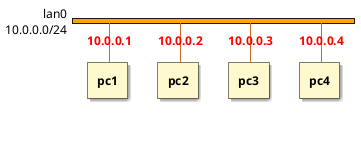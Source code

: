 @startuml
<style>
nwdiagDiagram {
  network {
    BackGroundColor Orange
  }
  server {
    BackGroundColor LemonChiffon
    LineColor black
    FontStyle bold
    Shadowing 1
  }
  arrow {
    FontSize 12
    FontColor Red
    FontStyle bold
    LineColor Chocolate
  }
}
</style>
nwdiag {
  network lan0{
    address = "10.0.0.0/24";
    pc1 [address = "10.0.0.1"];
    pc2 [address = "10.0.0.2"];
    pc3 [address = "10.0.0.3"];
    pc4 [address = "10.0.0.4"];
  }
}
@enduml
